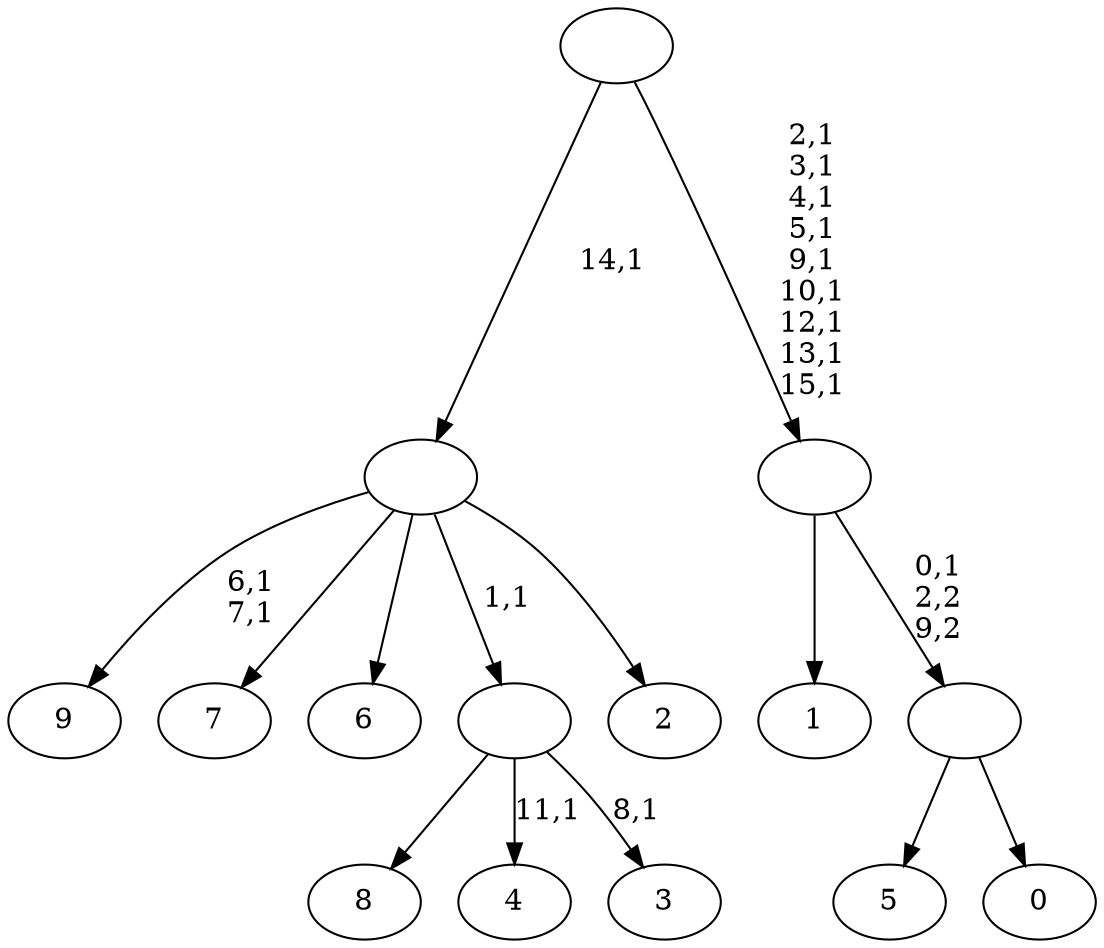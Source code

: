 digraph T {
	26 [label="9"]
	23 [label="8"]
	22 [label="7"]
	21 [label="6"]
	20 [label="5"]
	19 [label="4"]
	17 [label="3"]
	15 [label=""]
	14 [label="2"]
	13 [label=""]
	12 [label="1"]
	11 [label="0"]
	10 [label=""]
	9 [label=""]
	0 [label=""]
	15 -> 17 [label="8,1"]
	15 -> 19 [label="11,1"]
	15 -> 23 [label=""]
	13 -> 26 [label="6,1\n7,1"]
	13 -> 22 [label=""]
	13 -> 21 [label=""]
	13 -> 15 [label="1,1"]
	13 -> 14 [label=""]
	10 -> 20 [label=""]
	10 -> 11 [label=""]
	9 -> 12 [label=""]
	9 -> 10 [label="0,1\n2,2\n9,2"]
	0 -> 9 [label="2,1\n3,1\n4,1\n5,1\n9,1\n10,1\n12,1\n13,1\n15,1"]
	0 -> 13 [label="14,1"]
}
